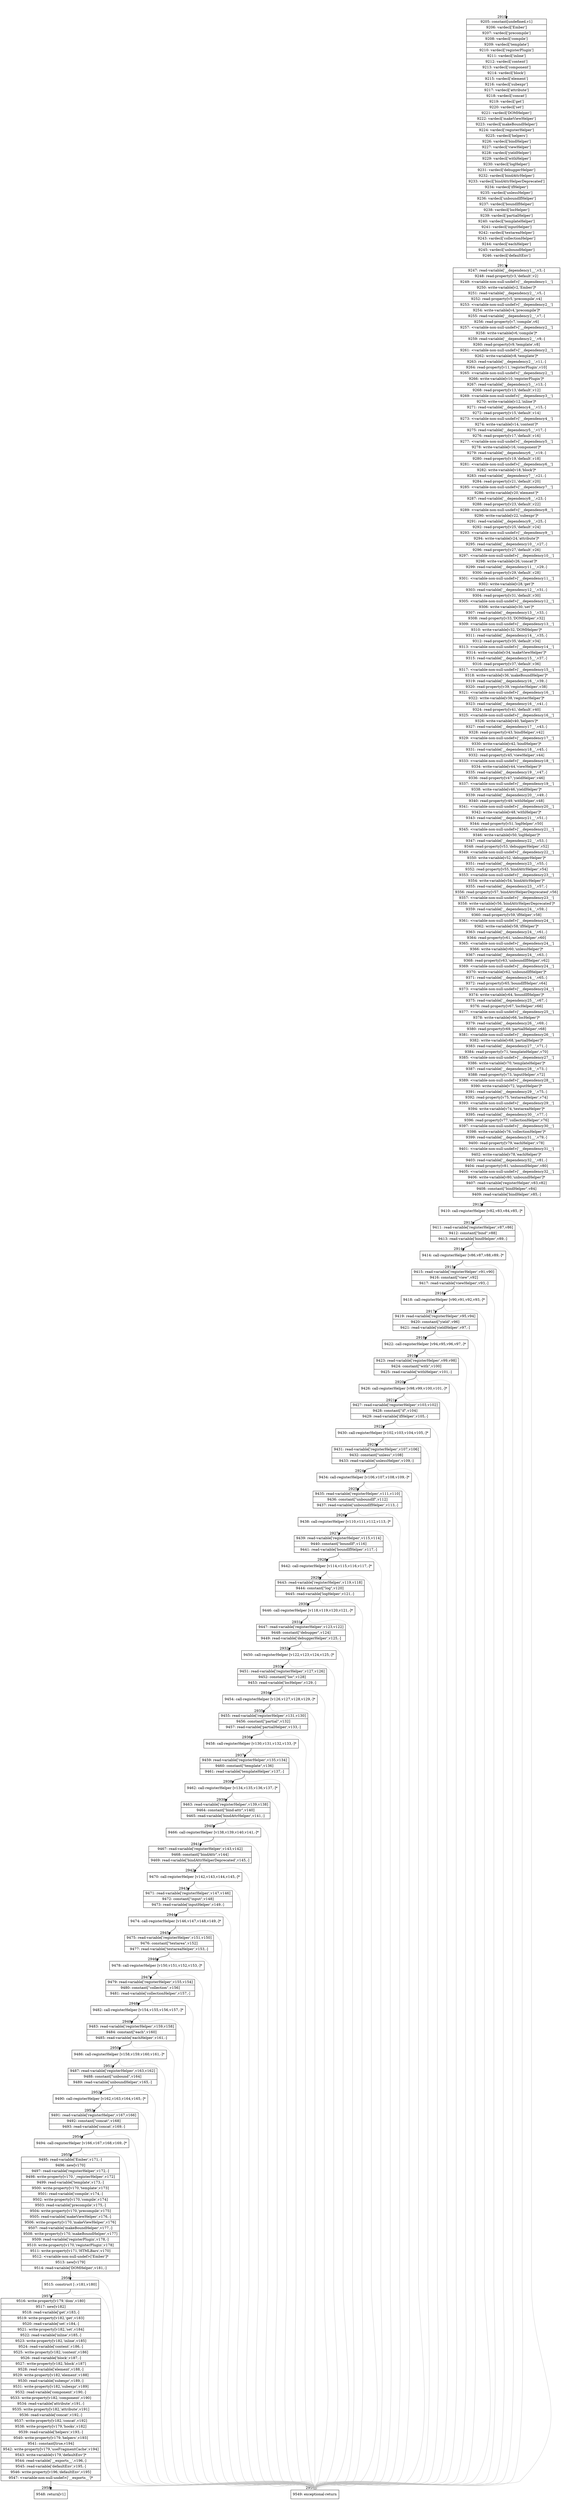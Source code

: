 digraph {
rankdir="TD"
BB_entry237[shape=none,label=""];
BB_entry237 -> BB2910 [tailport=s, headport=n, headlabel="    2910"]
BB2910 [shape=record label="{9205: constant[undefined,v1]|9206: vardecl['Ember']|9207: vardecl['precompile']|9208: vardecl['compile']|9209: vardecl['template']|9210: vardecl['registerPlugin']|9211: vardecl['inline']|9212: vardecl['content']|9213: vardecl['component']|9214: vardecl['block']|9215: vardecl['element']|9216: vardecl['subexpr']|9217: vardecl['attribute']|9218: vardecl['concat']|9219: vardecl['get']|9220: vardecl['set']|9221: vardecl['DOMHelper']|9222: vardecl['makeViewHelper']|9223: vardecl['makeBoundHelper']|9224: vardecl['registerHelper']|9225: vardecl['helpers']|9226: vardecl['bindHelper']|9227: vardecl['viewHelper']|9228: vardecl['yieldHelper']|9229: vardecl['withHelper']|9230: vardecl['logHelper']|9231: vardecl['debuggerHelper']|9232: vardecl['bindAttrHelper']|9233: vardecl['bindAttrHelperDeprecated']|9234: vardecl['ifHelper']|9235: vardecl['unlessHelper']|9236: vardecl['unboundIfHelper']|9237: vardecl['boundIfHelper']|9238: vardecl['locHelper']|9239: vardecl['partialHelper']|9240: vardecl['templateHelper']|9241: vardecl['inputHelper']|9242: vardecl['textareaHelper']|9243: vardecl['collectionHelper']|9244: vardecl['eachHelper']|9245: vardecl['unboundHelper']|9246: vardecl['defaultEnv']}" ] 
BB2910 -> BB2911 [tailport=s, headport=n, headlabel="      2911"]
BB2911 [shape=record label="{9247: read-variable['__dependency1__',v3,-]|9248: read-property[v3,'default',v2]|9249: \<variable-non-null-undef\>['__dependency1__']|9250: write-variable[v2,'Ember']*|9251: read-variable['__dependency2__',v5,-]|9252: read-property[v5,'precompile',v4]|9253: \<variable-non-null-undef\>['__dependency2__']|9254: write-variable[v4,'precompile']*|9255: read-variable['__dependency2__',v7,-]|9256: read-property[v7,'compile',v6]|9257: \<variable-non-null-undef\>['__dependency2__']|9258: write-variable[v6,'compile']*|9259: read-variable['__dependency2__',v9,-]|9260: read-property[v9,'template',v8]|9261: \<variable-non-null-undef\>['__dependency2__']|9262: write-variable[v8,'template']*|9263: read-variable['__dependency2__',v11,-]|9264: read-property[v11,'registerPlugin',v10]|9265: \<variable-non-null-undef\>['__dependency2__']|9266: write-variable[v10,'registerPlugin']*|9267: read-variable['__dependency3__',v13,-]|9268: read-property[v13,'default',v12]|9269: \<variable-non-null-undef\>['__dependency3__']|9270: write-variable[v12,'inline']*|9271: read-variable['__dependency4__',v15,-]|9272: read-property[v15,'default',v14]|9273: \<variable-non-null-undef\>['__dependency4__']|9274: write-variable[v14,'content']*|9275: read-variable['__dependency5__',v17,-]|9276: read-property[v17,'default',v16]|9277: \<variable-non-null-undef\>['__dependency5__']|9278: write-variable[v16,'component']*|9279: read-variable['__dependency6__',v19,-]|9280: read-property[v19,'default',v18]|9281: \<variable-non-null-undef\>['__dependency6__']|9282: write-variable[v18,'block']*|9283: read-variable['__dependency7__',v21,-]|9284: read-property[v21,'default',v20]|9285: \<variable-non-null-undef\>['__dependency7__']|9286: write-variable[v20,'element']*|9287: read-variable['__dependency8__',v23,-]|9288: read-property[v23,'default',v22]|9289: \<variable-non-null-undef\>['__dependency8__']|9290: write-variable[v22,'subexpr']*|9291: read-variable['__dependency9__',v25,-]|9292: read-property[v25,'default',v24]|9293: \<variable-non-null-undef\>['__dependency9__']|9294: write-variable[v24,'attribute']*|9295: read-variable['__dependency10__',v27,-]|9296: read-property[v27,'default',v26]|9297: \<variable-non-null-undef\>['__dependency10__']|9298: write-variable[v26,'concat']*|9299: read-variable['__dependency11__',v29,-]|9300: read-property[v29,'default',v28]|9301: \<variable-non-null-undef\>['__dependency11__']|9302: write-variable[v28,'get']*|9303: read-variable['__dependency12__',v31,-]|9304: read-property[v31,'default',v30]|9305: \<variable-non-null-undef\>['__dependency12__']|9306: write-variable[v30,'set']*|9307: read-variable['__dependency13__',v33,-]|9308: read-property[v33,'DOMHelper',v32]|9309: \<variable-non-null-undef\>['__dependency13__']|9310: write-variable[v32,'DOMHelper']*|9311: read-variable['__dependency14__',v35,-]|9312: read-property[v35,'default',v34]|9313: \<variable-non-null-undef\>['__dependency14__']|9314: write-variable[v34,'makeViewHelper']*|9315: read-variable['__dependency15__',v37,-]|9316: read-property[v37,'default',v36]|9317: \<variable-non-null-undef\>['__dependency15__']|9318: write-variable[v36,'makeBoundHelper']*|9319: read-variable['__dependency16__',v39,-]|9320: read-property[v39,'registerHelper',v38]|9321: \<variable-non-null-undef\>['__dependency16__']|9322: write-variable[v38,'registerHelper']*|9323: read-variable['__dependency16__',v41,-]|9324: read-property[v41,'default',v40]|9325: \<variable-non-null-undef\>['__dependency16__']|9326: write-variable[v40,'helpers']*|9327: read-variable['__dependency17__',v43,-]|9328: read-property[v43,'bindHelper',v42]|9329: \<variable-non-null-undef\>['__dependency17__']|9330: write-variable[v42,'bindHelper']*|9331: read-variable['__dependency18__',v45,-]|9332: read-property[v45,'viewHelper',v44]|9333: \<variable-non-null-undef\>['__dependency18__']|9334: write-variable[v44,'viewHelper']*|9335: read-variable['__dependency19__',v47,-]|9336: read-property[v47,'yieldHelper',v46]|9337: \<variable-non-null-undef\>['__dependency19__']|9338: write-variable[v46,'yieldHelper']*|9339: read-variable['__dependency20__',v49,-]|9340: read-property[v49,'withHelper',v48]|9341: \<variable-non-null-undef\>['__dependency20__']|9342: write-variable[v48,'withHelper']*|9343: read-variable['__dependency21__',v51,-]|9344: read-property[v51,'logHelper',v50]|9345: \<variable-non-null-undef\>['__dependency21__']|9346: write-variable[v50,'logHelper']*|9347: read-variable['__dependency22__',v53,-]|9348: read-property[v53,'debuggerHelper',v52]|9349: \<variable-non-null-undef\>['__dependency22__']|9350: write-variable[v52,'debuggerHelper']*|9351: read-variable['__dependency23__',v55,-]|9352: read-property[v55,'bindAttrHelper',v54]|9353: \<variable-non-null-undef\>['__dependency23__']|9354: write-variable[v54,'bindAttrHelper']*|9355: read-variable['__dependency23__',v57,-]|9356: read-property[v57,'bindAttrHelperDeprecated',v56]|9357: \<variable-non-null-undef\>['__dependency23__']|9358: write-variable[v56,'bindAttrHelperDeprecated']*|9359: read-variable['__dependency24__',v59,-]|9360: read-property[v59,'ifHelper',v58]|9361: \<variable-non-null-undef\>['__dependency24__']|9362: write-variable[v58,'ifHelper']*|9363: read-variable['__dependency24__',v61,-]|9364: read-property[v61,'unlessHelper',v60]|9365: \<variable-non-null-undef\>['__dependency24__']|9366: write-variable[v60,'unlessHelper']*|9367: read-variable['__dependency24__',v63,-]|9368: read-property[v63,'unboundIfHelper',v62]|9369: \<variable-non-null-undef\>['__dependency24__']|9370: write-variable[v62,'unboundIfHelper']*|9371: read-variable['__dependency24__',v65,-]|9372: read-property[v65,'boundIfHelper',v64]|9373: \<variable-non-null-undef\>['__dependency24__']|9374: write-variable[v64,'boundIfHelper']*|9375: read-variable['__dependency25__',v67,-]|9376: read-property[v67,'locHelper',v66]|9377: \<variable-non-null-undef\>['__dependency25__']|9378: write-variable[v66,'locHelper']*|9379: read-variable['__dependency26__',v69,-]|9380: read-property[v69,'partialHelper',v68]|9381: \<variable-non-null-undef\>['__dependency26__']|9382: write-variable[v68,'partialHelper']*|9383: read-variable['__dependency27__',v71,-]|9384: read-property[v71,'templateHelper',v70]|9385: \<variable-non-null-undef\>['__dependency27__']|9386: write-variable[v70,'templateHelper']*|9387: read-variable['__dependency28__',v73,-]|9388: read-property[v73,'inputHelper',v72]|9389: \<variable-non-null-undef\>['__dependency28__']|9390: write-variable[v72,'inputHelper']*|9391: read-variable['__dependency29__',v75,-]|9392: read-property[v75,'textareaHelper',v74]|9393: \<variable-non-null-undef\>['__dependency29__']|9394: write-variable[v74,'textareaHelper']*|9395: read-variable['__dependency30__',v77,-]|9396: read-property[v77,'collectionHelper',v76]|9397: \<variable-non-null-undef\>['__dependency30__']|9398: write-variable[v76,'collectionHelper']*|9399: read-variable['__dependency31__',v79,-]|9400: read-property[v79,'eachHelper',v78]|9401: \<variable-non-null-undef\>['__dependency31__']|9402: write-variable[v78,'eachHelper']*|9403: read-variable['__dependency32__',v81,-]|9404: read-property[v81,'unboundHelper',v80]|9405: \<variable-non-null-undef\>['__dependency32__']|9406: write-variable[v80,'unboundHelper']*|9407: read-variable['registerHelper',v83,v82]|9408: constant[\"bindHelper\",v84]|9409: read-variable['bindHelper',v85,-]}" ] 
BB2911 -> BB2912 [tailport=s, headport=n, headlabel="      2912"]
BB2911 -> BB2959 [tailport=s, headport=n, color=gray, headlabel="      2959"]
BB2912 [shape=record label="{9410: call-registerHelper [v82,v83,v84,v85,-]*}" ] 
BB2912 -> BB2913 [tailport=s, headport=n, headlabel="      2913"]
BB2912 -> BB2959 [tailport=s, headport=n, color=gray]
BB2913 [shape=record label="{9411: read-variable['registerHelper',v87,v86]|9412: constant[\"bind\",v88]|9413: read-variable['bindHelper',v89,-]}" ] 
BB2913 -> BB2914 [tailport=s, headport=n, headlabel="      2914"]
BB2913 -> BB2959 [tailport=s, headport=n, color=gray]
BB2914 [shape=record label="{9414: call-registerHelper [v86,v87,v88,v89,-]*}" ] 
BB2914 -> BB2915 [tailport=s, headport=n, headlabel="      2915"]
BB2914 -> BB2959 [tailport=s, headport=n, color=gray]
BB2915 [shape=record label="{9415: read-variable['registerHelper',v91,v90]|9416: constant[\"view\",v92]|9417: read-variable['viewHelper',v93,-]}" ] 
BB2915 -> BB2916 [tailport=s, headport=n, headlabel="      2916"]
BB2915 -> BB2959 [tailport=s, headport=n, color=gray]
BB2916 [shape=record label="{9418: call-registerHelper [v90,v91,v92,v93,-]*}" ] 
BB2916 -> BB2917 [tailport=s, headport=n, headlabel="      2917"]
BB2916 -> BB2959 [tailport=s, headport=n, color=gray]
BB2917 [shape=record label="{9419: read-variable['registerHelper',v95,v94]|9420: constant[\"yield\",v96]|9421: read-variable['yieldHelper',v97,-]}" ] 
BB2917 -> BB2918 [tailport=s, headport=n, headlabel="      2918"]
BB2917 -> BB2959 [tailport=s, headport=n, color=gray]
BB2918 [shape=record label="{9422: call-registerHelper [v94,v95,v96,v97,-]*}" ] 
BB2918 -> BB2919 [tailport=s, headport=n, headlabel="      2919"]
BB2918 -> BB2959 [tailport=s, headport=n, color=gray]
BB2919 [shape=record label="{9423: read-variable['registerHelper',v99,v98]|9424: constant[\"with\",v100]|9425: read-variable['withHelper',v101,-]}" ] 
BB2919 -> BB2920 [tailport=s, headport=n, headlabel="      2920"]
BB2919 -> BB2959 [tailport=s, headport=n, color=gray]
BB2920 [shape=record label="{9426: call-registerHelper [v98,v99,v100,v101,-]*}" ] 
BB2920 -> BB2921 [tailport=s, headport=n, headlabel="      2921"]
BB2920 -> BB2959 [tailport=s, headport=n, color=gray]
BB2921 [shape=record label="{9427: read-variable['registerHelper',v103,v102]|9428: constant[\"if\",v104]|9429: read-variable['ifHelper',v105,-]}" ] 
BB2921 -> BB2922 [tailport=s, headport=n, headlabel="      2922"]
BB2921 -> BB2959 [tailport=s, headport=n, color=gray]
BB2922 [shape=record label="{9430: call-registerHelper [v102,v103,v104,v105,-]*}" ] 
BB2922 -> BB2923 [tailport=s, headport=n, headlabel="      2923"]
BB2922 -> BB2959 [tailport=s, headport=n, color=gray]
BB2923 [shape=record label="{9431: read-variable['registerHelper',v107,v106]|9432: constant[\"unless\",v108]|9433: read-variable['unlessHelper',v109,-]}" ] 
BB2923 -> BB2924 [tailport=s, headport=n, headlabel="      2924"]
BB2923 -> BB2959 [tailport=s, headport=n, color=gray]
BB2924 [shape=record label="{9434: call-registerHelper [v106,v107,v108,v109,-]*}" ] 
BB2924 -> BB2925 [tailport=s, headport=n, headlabel="      2925"]
BB2924 -> BB2959 [tailport=s, headport=n, color=gray]
BB2925 [shape=record label="{9435: read-variable['registerHelper',v111,v110]|9436: constant[\"unboundIf\",v112]|9437: read-variable['unboundIfHelper',v113,-]}" ] 
BB2925 -> BB2926 [tailport=s, headport=n, headlabel="      2926"]
BB2925 -> BB2959 [tailport=s, headport=n, color=gray]
BB2926 [shape=record label="{9438: call-registerHelper [v110,v111,v112,v113,-]*}" ] 
BB2926 -> BB2927 [tailport=s, headport=n, headlabel="      2927"]
BB2926 -> BB2959 [tailport=s, headport=n, color=gray]
BB2927 [shape=record label="{9439: read-variable['registerHelper',v115,v114]|9440: constant[\"boundIf\",v116]|9441: read-variable['boundIfHelper',v117,-]}" ] 
BB2927 -> BB2928 [tailport=s, headport=n, headlabel="      2928"]
BB2927 -> BB2959 [tailport=s, headport=n, color=gray]
BB2928 [shape=record label="{9442: call-registerHelper [v114,v115,v116,v117,-]*}" ] 
BB2928 -> BB2929 [tailport=s, headport=n, headlabel="      2929"]
BB2928 -> BB2959 [tailport=s, headport=n, color=gray]
BB2929 [shape=record label="{9443: read-variable['registerHelper',v119,v118]|9444: constant[\"log\",v120]|9445: read-variable['logHelper',v121,-]}" ] 
BB2929 -> BB2930 [tailport=s, headport=n, headlabel="      2930"]
BB2929 -> BB2959 [tailport=s, headport=n, color=gray]
BB2930 [shape=record label="{9446: call-registerHelper [v118,v119,v120,v121,-]*}" ] 
BB2930 -> BB2931 [tailport=s, headport=n, headlabel="      2931"]
BB2930 -> BB2959 [tailport=s, headport=n, color=gray]
BB2931 [shape=record label="{9447: read-variable['registerHelper',v123,v122]|9448: constant[\"debugger\",v124]|9449: read-variable['debuggerHelper',v125,-]}" ] 
BB2931 -> BB2932 [tailport=s, headport=n, headlabel="      2932"]
BB2931 -> BB2959 [tailport=s, headport=n, color=gray]
BB2932 [shape=record label="{9450: call-registerHelper [v122,v123,v124,v125,-]*}" ] 
BB2932 -> BB2933 [tailport=s, headport=n, headlabel="      2933"]
BB2932 -> BB2959 [tailport=s, headport=n, color=gray]
BB2933 [shape=record label="{9451: read-variable['registerHelper',v127,v126]|9452: constant[\"loc\",v128]|9453: read-variable['locHelper',v129,-]}" ] 
BB2933 -> BB2934 [tailport=s, headport=n, headlabel="      2934"]
BB2933 -> BB2959 [tailport=s, headport=n, color=gray]
BB2934 [shape=record label="{9454: call-registerHelper [v126,v127,v128,v129,-]*}" ] 
BB2934 -> BB2935 [tailport=s, headport=n, headlabel="      2935"]
BB2934 -> BB2959 [tailport=s, headport=n, color=gray]
BB2935 [shape=record label="{9455: read-variable['registerHelper',v131,v130]|9456: constant[\"partial\",v132]|9457: read-variable['partialHelper',v133,-]}" ] 
BB2935 -> BB2936 [tailport=s, headport=n, headlabel="      2936"]
BB2935 -> BB2959 [tailport=s, headport=n, color=gray]
BB2936 [shape=record label="{9458: call-registerHelper [v130,v131,v132,v133,-]*}" ] 
BB2936 -> BB2937 [tailport=s, headport=n, headlabel="      2937"]
BB2936 -> BB2959 [tailport=s, headport=n, color=gray]
BB2937 [shape=record label="{9459: read-variable['registerHelper',v135,v134]|9460: constant[\"template\",v136]|9461: read-variable['templateHelper',v137,-]}" ] 
BB2937 -> BB2938 [tailport=s, headport=n, headlabel="      2938"]
BB2937 -> BB2959 [tailport=s, headport=n, color=gray]
BB2938 [shape=record label="{9462: call-registerHelper [v134,v135,v136,v137,-]*}" ] 
BB2938 -> BB2939 [tailport=s, headport=n, headlabel="      2939"]
BB2938 -> BB2959 [tailport=s, headport=n, color=gray]
BB2939 [shape=record label="{9463: read-variable['registerHelper',v139,v138]|9464: constant[\"bind-attr\",v140]|9465: read-variable['bindAttrHelper',v141,-]}" ] 
BB2939 -> BB2940 [tailport=s, headport=n, headlabel="      2940"]
BB2939 -> BB2959 [tailport=s, headport=n, color=gray]
BB2940 [shape=record label="{9466: call-registerHelper [v138,v139,v140,v141,-]*}" ] 
BB2940 -> BB2941 [tailport=s, headport=n, headlabel="      2941"]
BB2940 -> BB2959 [tailport=s, headport=n, color=gray]
BB2941 [shape=record label="{9467: read-variable['registerHelper',v143,v142]|9468: constant[\"bindAttr\",v144]|9469: read-variable['bindAttrHelperDeprecated',v145,-]}" ] 
BB2941 -> BB2942 [tailport=s, headport=n, headlabel="      2942"]
BB2941 -> BB2959 [tailport=s, headport=n, color=gray]
BB2942 [shape=record label="{9470: call-registerHelper [v142,v143,v144,v145,-]*}" ] 
BB2942 -> BB2943 [tailport=s, headport=n, headlabel="      2943"]
BB2942 -> BB2959 [tailport=s, headport=n, color=gray]
BB2943 [shape=record label="{9471: read-variable['registerHelper',v147,v146]|9472: constant[\"input\",v148]|9473: read-variable['inputHelper',v149,-]}" ] 
BB2943 -> BB2944 [tailport=s, headport=n, headlabel="      2944"]
BB2943 -> BB2959 [tailport=s, headport=n, color=gray]
BB2944 [shape=record label="{9474: call-registerHelper [v146,v147,v148,v149,-]*}" ] 
BB2944 -> BB2945 [tailport=s, headport=n, headlabel="      2945"]
BB2944 -> BB2959 [tailport=s, headport=n, color=gray]
BB2945 [shape=record label="{9475: read-variable['registerHelper',v151,v150]|9476: constant[\"textarea\",v152]|9477: read-variable['textareaHelper',v153,-]}" ] 
BB2945 -> BB2946 [tailport=s, headport=n, headlabel="      2946"]
BB2945 -> BB2959 [tailport=s, headport=n, color=gray]
BB2946 [shape=record label="{9478: call-registerHelper [v150,v151,v152,v153,-]*}" ] 
BB2946 -> BB2947 [tailport=s, headport=n, headlabel="      2947"]
BB2946 -> BB2959 [tailport=s, headport=n, color=gray]
BB2947 [shape=record label="{9479: read-variable['registerHelper',v155,v154]|9480: constant[\"collection\",v156]|9481: read-variable['collectionHelper',v157,-]}" ] 
BB2947 -> BB2948 [tailport=s, headport=n, headlabel="      2948"]
BB2947 -> BB2959 [tailport=s, headport=n, color=gray]
BB2948 [shape=record label="{9482: call-registerHelper [v154,v155,v156,v157,-]*}" ] 
BB2948 -> BB2949 [tailport=s, headport=n, headlabel="      2949"]
BB2948 -> BB2959 [tailport=s, headport=n, color=gray]
BB2949 [shape=record label="{9483: read-variable['registerHelper',v159,v158]|9484: constant[\"each\",v160]|9485: read-variable['eachHelper',v161,-]}" ] 
BB2949 -> BB2950 [tailport=s, headport=n, headlabel="      2950"]
BB2949 -> BB2959 [tailport=s, headport=n, color=gray]
BB2950 [shape=record label="{9486: call-registerHelper [v158,v159,v160,v161,-]*}" ] 
BB2950 -> BB2951 [tailport=s, headport=n, headlabel="      2951"]
BB2950 -> BB2959 [tailport=s, headport=n, color=gray]
BB2951 [shape=record label="{9487: read-variable['registerHelper',v163,v162]|9488: constant[\"unbound\",v164]|9489: read-variable['unboundHelper',v165,-]}" ] 
BB2951 -> BB2952 [tailport=s, headport=n, headlabel="      2952"]
BB2951 -> BB2959 [tailport=s, headport=n, color=gray]
BB2952 [shape=record label="{9490: call-registerHelper [v162,v163,v164,v165,-]*}" ] 
BB2952 -> BB2953 [tailport=s, headport=n, headlabel="      2953"]
BB2952 -> BB2959 [tailport=s, headport=n, color=gray]
BB2953 [shape=record label="{9491: read-variable['registerHelper',v167,v166]|9492: constant[\"concat\",v168]|9493: read-variable['concat',v169,-]}" ] 
BB2953 -> BB2954 [tailport=s, headport=n, headlabel="      2954"]
BB2953 -> BB2959 [tailport=s, headport=n, color=gray]
BB2954 [shape=record label="{9494: call-registerHelper [v166,v167,v168,v169,-]*}" ] 
BB2954 -> BB2955 [tailport=s, headport=n, headlabel="      2955"]
BB2954 -> BB2959 [tailport=s, headport=n, color=gray]
BB2955 [shape=record label="{9495: read-variable['Ember',v171,-]|9496: new[v170]|9497: read-variable['registerHelper',v172,-]|9498: write-property[v170,'_registerHelper',v172]|9499: read-variable['template',v173,-]|9500: write-property[v170,'template',v173]|9501: read-variable['compile',v174,-]|9502: write-property[v170,'compile',v174]|9503: read-variable['precompile',v175,-]|9504: write-property[v170,'precompile',v175]|9505: read-variable['makeViewHelper',v176,-]|9506: write-property[v170,'makeViewHelper',v176]|9507: read-variable['makeBoundHelper',v177,-]|9508: write-property[v170,'makeBoundHelper',v177]|9509: read-variable['registerPlugin',v178,-]|9510: write-property[v170,'registerPlugin',v178]|9511: write-property[v171,'HTMLBars',v170]|9512: \<variable-non-null-undef\>['Ember']*|9513: new[v179]|9514: read-variable['DOMHelper',v181,-]}" ] 
BB2955 -> BB2956 [tailport=s, headport=n, headlabel="      2956"]
BB2955 -> BB2959 [tailport=s, headport=n, color=gray]
BB2956 [shape=record label="{9515: construct [-,v181,v180]}" ] 
BB2956 -> BB2957 [tailport=s, headport=n, headlabel="      2957"]
BB2956 -> BB2959 [tailport=s, headport=n, color=gray]
BB2957 [shape=record label="{9516: write-property[v179,'dom',v180]|9517: new[v182]|9518: read-variable['get',v183,-]|9519: write-property[v182,'get',v183]|9520: read-variable['set',v184,-]|9521: write-property[v182,'set',v184]|9522: read-variable['inline',v185,-]|9523: write-property[v182,'inline',v185]|9524: read-variable['content',v186,-]|9525: write-property[v182,'content',v186]|9526: read-variable['block',v187,-]|9527: write-property[v182,'block',v187]|9528: read-variable['element',v188,-]|9529: write-property[v182,'element',v188]|9530: read-variable['subexpr',v189,-]|9531: write-property[v182,'subexpr',v189]|9532: read-variable['component',v190,-]|9533: write-property[v182,'component',v190]|9534: read-variable['attribute',v191,-]|9535: write-property[v182,'attribute',v191]|9536: read-variable['concat',v192,-]|9537: write-property[v182,'concat',v192]|9538: write-property[v179,'hooks',v182]|9539: read-variable['helpers',v193,-]|9540: write-property[v179,'helpers',v193]|9541: constant[true,v194]|9542: write-property[v179,'useFragmentCache',v194]|9543: write-variable[v179,'defaultEnv']*|9544: read-variable['__exports__',v196,-]|9545: read-variable['defaultEnv',v195,-]|9546: write-property[v196,'defaultEnv',v195]|9547: \<variable-non-null-undef\>['__exports__']*}" ] 
BB2957 -> BB2958 [tailport=s, headport=n, headlabel="      2958"]
BB2957 -> BB2959 [tailport=s, headport=n, color=gray]
BB2958 [shape=record label="{9548: return[v1]}" ] 
BB2959 [shape=record label="{9549: exceptional-return}" ] 
//#$~ 4891
}
